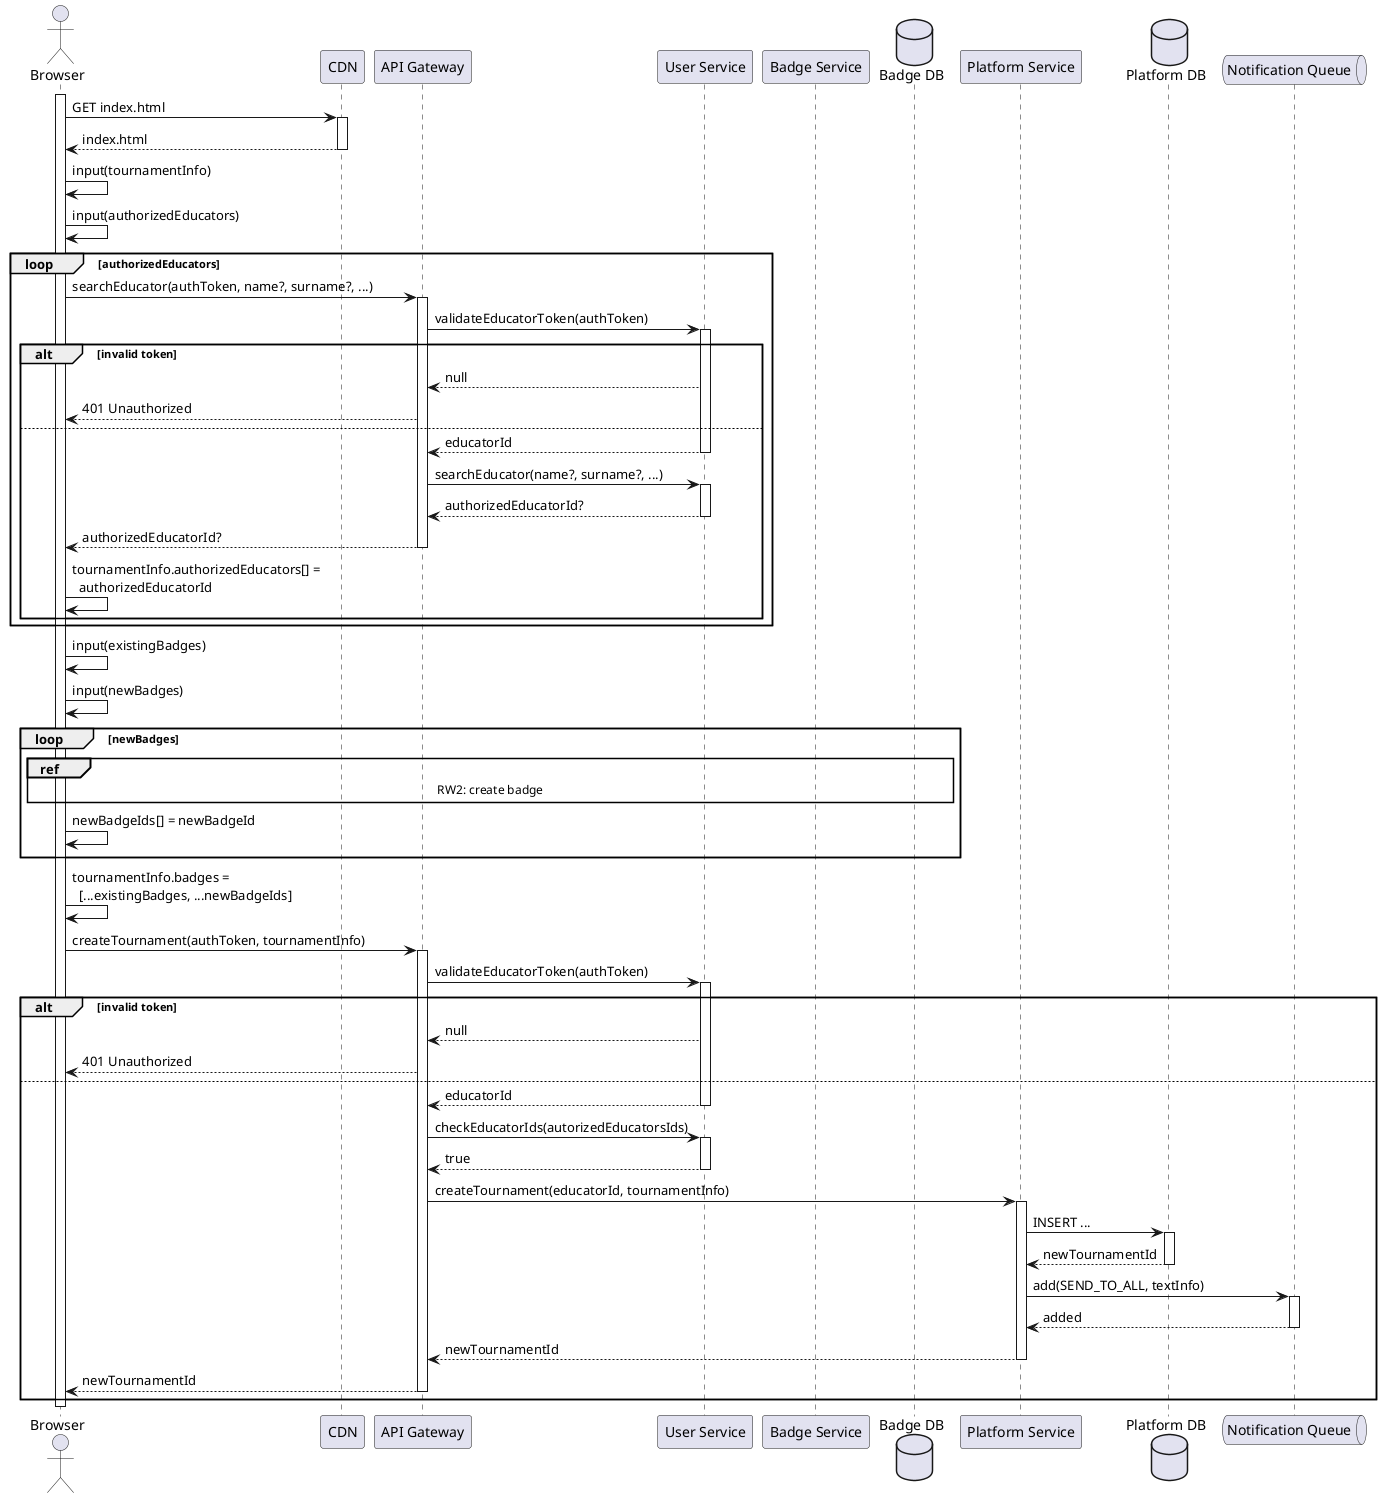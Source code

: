 @startuml RW1 - Educator creates a new Tournament

actor Browser
participant CDN
participant "API Gateway" as gateway
participant "User Service" as auth
participant "Badge Service" as badges
database "Badge DB" as badgesDb
participant "Platform Service" as platform
database "Platform DB" as platformDb
queue  "Notification Queue" as notificationQueue

activate Browser
Browser -> CDN ++ : GET index.html
Browser <-- CDN -- : index.html

Browser -> Browser : input(tournamentInfo)
Browser -> Browser : input(authorizedEducators)

loop authorizedEducators
    Browser -> gateway ++ : searchEducator(authToken, name?, surname?, ...)
    gateway -> auth ++ : validateEducatorToken(authToken)
    alt invalid token
        gateway <-- auth : null
        Browser <-- gateway : 401 Unauthorized
    else
        gateway <-- auth -- : educatorId
        gateway -> auth ++ : searchEducator(name?, surname?, ...)
        gateway <-- auth -- : authorizedEducatorId?
        Browser <-- gateway -- : authorizedEducatorId?
        Browser -> Browser : tournamentInfo.authorizedEducators[] =\n  authorizedEducatorId
    end
end

Browser -> Browser : input(existingBadges)
Browser -> Browser : input(newBadges)

loop newBadges
    ||10||
    ref over Browser, gateway, auth, badges, badgesDb: RW2: create badge
            Browser -> Browser : newBadgeIds[] = newBadgeId
    ||5||
end

Browser -> Browser : tournamentInfo.badges =\n  [...existingBadges, ...newBadgeIds]
Browser -> gateway ++ : createTournament(authToken, tournamentInfo)

gateway -> auth ++ : validateEducatorToken(authToken)
alt invalid token
    gateway <-- auth : null
    Browser <-- gateway : 401 Unauthorized
else
    gateway <-- auth -- : educatorId
    gateway -> auth ++ : checkEducatorIds(autorizedEducatorsIds)
    gateway <-- auth -- : true
    gateway -> platform ++ : createTournament(educatorId, tournamentInfo)
    platform -> platformDb ++ : INSERT ...
    platform <-- platformDb -- : newTournamentId

    platform -> notificationQueue ++ : add(SEND_TO_ALL, textInfo)
    platform <-- notificationQueue --: added

    gateway <-- platform -- : newTournamentId
    Browser <-- gateway -- : newTournamentId
end

deactivate Browser

@enduml